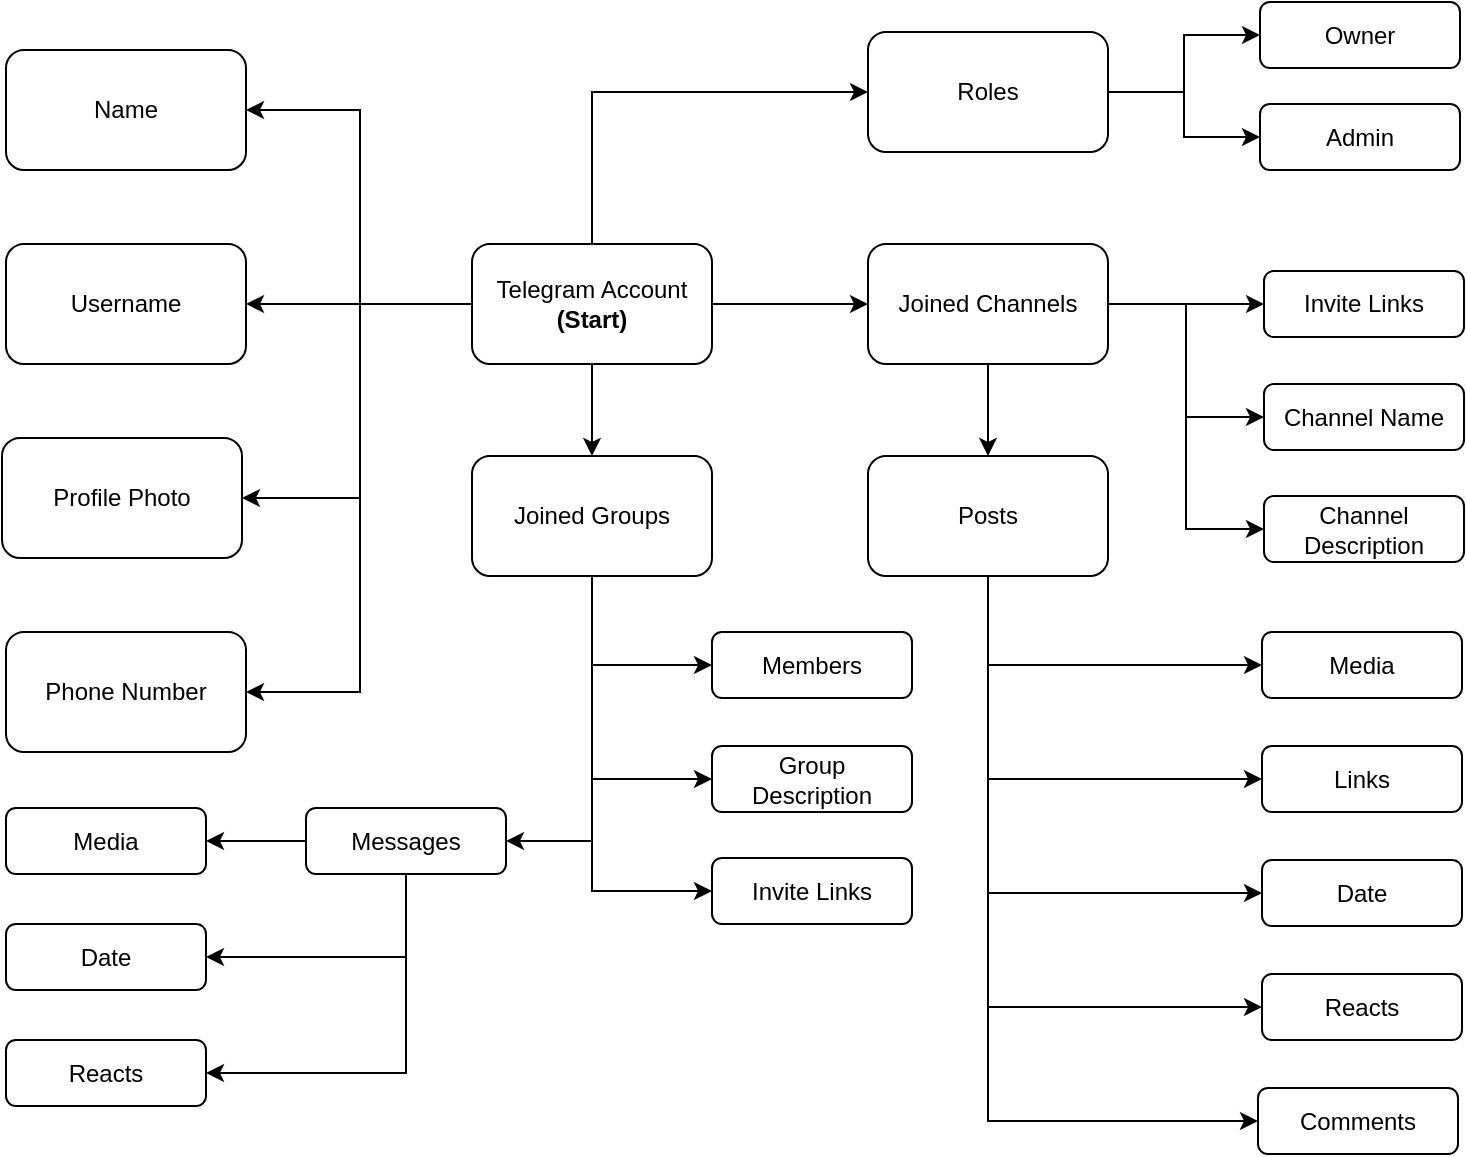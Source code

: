 <mxfile version="13.7.9" type="device"><diagram id="XUU5VL22IYNGYIoxujYk" name="Pagina-1"><mxGraphModel dx="1106" dy="852" grid="0" gridSize="10" guides="1" tooltips="1" connect="1" arrows="1" fold="1" page="0" pageScale="1" pageWidth="583" pageHeight="827" math="0" shadow="0"><root><mxCell id="0"/><mxCell id="1" parent="0"/><mxCell id="AcaXHM4KbDl-f1HCnJWp-23" style="edgeStyle=orthogonalEdgeStyle;rounded=0;orthogonalLoop=1;jettySize=auto;html=1;exitX=0;exitY=0.5;exitDx=0;exitDy=0;entryX=1;entryY=0.5;entryDx=0;entryDy=0;" parent="1" source="AcaXHM4KbDl-f1HCnJWp-1" target="AcaXHM4KbDl-f1HCnJWp-4" edge="1"><mxGeometry relative="1" as="geometry"><Array as="points"><mxPoint x="220" y="267"/><mxPoint x="220" y="170"/></Array></mxGeometry></mxCell><mxCell id="AcaXHM4KbDl-f1HCnJWp-24" style="edgeStyle=orthogonalEdgeStyle;rounded=0;orthogonalLoop=1;jettySize=auto;html=1;exitX=0;exitY=0.5;exitDx=0;exitDy=0;entryX=1;entryY=0.5;entryDx=0;entryDy=0;" parent="1" source="AcaXHM4KbDl-f1HCnJWp-1" target="AcaXHM4KbDl-f1HCnJWp-2" edge="1"><mxGeometry relative="1" as="geometry"/></mxCell><mxCell id="AcaXHM4KbDl-f1HCnJWp-25" style="edgeStyle=orthogonalEdgeStyle;rounded=0;orthogonalLoop=1;jettySize=auto;html=1;exitX=0;exitY=0.5;exitDx=0;exitDy=0;entryX=1;entryY=0.5;entryDx=0;entryDy=0;" parent="1" source="AcaXHM4KbDl-f1HCnJWp-1" target="AcaXHM4KbDl-f1HCnJWp-6" edge="1"><mxGeometry relative="1" as="geometry"><Array as="points"><mxPoint x="220" y="267"/><mxPoint x="220" y="364"/></Array></mxGeometry></mxCell><mxCell id="AcaXHM4KbDl-f1HCnJWp-26" style="edgeStyle=orthogonalEdgeStyle;rounded=0;orthogonalLoop=1;jettySize=auto;html=1;exitX=0;exitY=0.5;exitDx=0;exitDy=0;entryX=1;entryY=0.5;entryDx=0;entryDy=0;" parent="1" source="AcaXHM4KbDl-f1HCnJWp-1" target="AcaXHM4KbDl-f1HCnJWp-5" edge="1"><mxGeometry relative="1" as="geometry"><Array as="points"><mxPoint x="220" y="267"/><mxPoint x="220" y="461"/></Array></mxGeometry></mxCell><mxCell id="AcaXHM4KbDl-f1HCnJWp-27" style="edgeStyle=orthogonalEdgeStyle;rounded=0;orthogonalLoop=1;jettySize=auto;html=1;exitX=1;exitY=0.5;exitDx=0;exitDy=0;entryX=0;entryY=0.5;entryDx=0;entryDy=0;" parent="1" source="AcaXHM4KbDl-f1HCnJWp-1" target="AcaXHM4KbDl-f1HCnJWp-7" edge="1"><mxGeometry relative="1" as="geometry"/></mxCell><mxCell id="AcaXHM4KbDl-f1HCnJWp-46" style="edgeStyle=orthogonalEdgeStyle;rounded=0;orthogonalLoop=1;jettySize=auto;html=1;exitX=0.5;exitY=1;exitDx=0;exitDy=0;entryX=0.5;entryY=0;entryDx=0;entryDy=0;" parent="1" source="AcaXHM4KbDl-f1HCnJWp-1" target="AcaXHM4KbDl-f1HCnJWp-45" edge="1"><mxGeometry relative="1" as="geometry"/></mxCell><mxCell id="m4LenR9HKxINXewSBg9J-15" style="edgeStyle=orthogonalEdgeStyle;rounded=0;orthogonalLoop=1;jettySize=auto;html=1;exitX=0.5;exitY=0;exitDx=0;exitDy=0;entryX=0;entryY=0.5;entryDx=0;entryDy=0;" parent="1" source="AcaXHM4KbDl-f1HCnJWp-1" target="AcaXHM4KbDl-f1HCnJWp-8" edge="1"><mxGeometry relative="1" as="geometry"/></mxCell><mxCell id="AcaXHM4KbDl-f1HCnJWp-1" value="Telegram Account&lt;br&gt;&lt;b&gt;(Start)&lt;/b&gt;" style="rounded=1;whiteSpace=wrap;html=1;" parent="1" vertex="1"><mxGeometry x="276" y="237" width="120" height="60" as="geometry"/></mxCell><mxCell id="AcaXHM4KbDl-f1HCnJWp-2" value="Username" style="rounded=1;whiteSpace=wrap;html=1;" parent="1" vertex="1"><mxGeometry x="43" y="237" width="120" height="60" as="geometry"/></mxCell><mxCell id="AcaXHM4KbDl-f1HCnJWp-4" value="Name" style="rounded=1;whiteSpace=wrap;html=1;" parent="1" vertex="1"><mxGeometry x="43" y="140" width="120" height="60" as="geometry"/></mxCell><mxCell id="AcaXHM4KbDl-f1HCnJWp-5" value="Phone Number" style="rounded=1;whiteSpace=wrap;html=1;" parent="1" vertex="1"><mxGeometry x="43" y="431" width="120" height="60" as="geometry"/></mxCell><mxCell id="AcaXHM4KbDl-f1HCnJWp-6" value="Profile Photo" style="rounded=1;whiteSpace=wrap;html=1;" parent="1" vertex="1"><mxGeometry x="41" y="334" width="120" height="60" as="geometry"/></mxCell><mxCell id="AcaXHM4KbDl-f1HCnJWp-20" style="edgeStyle=orthogonalEdgeStyle;rounded=0;orthogonalLoop=1;jettySize=auto;html=1;exitX=1;exitY=0.5;exitDx=0;exitDy=0;" parent="1" source="AcaXHM4KbDl-f1HCnJWp-7" target="AcaXHM4KbDl-f1HCnJWp-19" edge="1"><mxGeometry relative="1" as="geometry"/></mxCell><mxCell id="AcaXHM4KbDl-f1HCnJWp-30" style="edgeStyle=orthogonalEdgeStyle;rounded=0;orthogonalLoop=1;jettySize=auto;html=1;exitX=1;exitY=0.5;exitDx=0;exitDy=0;entryX=0;entryY=0.5;entryDx=0;entryDy=0;" parent="1" source="AcaXHM4KbDl-f1HCnJWp-7" target="AcaXHM4KbDl-f1HCnJWp-22" edge="1"><mxGeometry relative="1" as="geometry"/></mxCell><mxCell id="AcaXHM4KbDl-f1HCnJWp-32" style="edgeStyle=orthogonalEdgeStyle;rounded=0;orthogonalLoop=1;jettySize=auto;html=1;exitX=1;exitY=0.5;exitDx=0;exitDy=0;entryX=0;entryY=0.5;entryDx=0;entryDy=0;" parent="1" source="AcaXHM4KbDl-f1HCnJWp-7" target="AcaXHM4KbDl-f1HCnJWp-31" edge="1"><mxGeometry relative="1" as="geometry"/></mxCell><mxCell id="AcaXHM4KbDl-f1HCnJWp-35" style="edgeStyle=orthogonalEdgeStyle;rounded=0;orthogonalLoop=1;jettySize=auto;html=1;exitX=0.5;exitY=1;exitDx=0;exitDy=0;entryX=0.5;entryY=0;entryDx=0;entryDy=0;" parent="1" source="AcaXHM4KbDl-f1HCnJWp-7" target="AcaXHM4KbDl-f1HCnJWp-34" edge="1"><mxGeometry relative="1" as="geometry"/></mxCell><mxCell id="AcaXHM4KbDl-f1HCnJWp-7" value="Joined Channels" style="rounded=1;whiteSpace=wrap;html=1;" parent="1" vertex="1"><mxGeometry x="474" y="237" width="120" height="60" as="geometry"/></mxCell><mxCell id="AcaXHM4KbDl-f1HCnJWp-15" style="edgeStyle=orthogonalEdgeStyle;rounded=0;orthogonalLoop=1;jettySize=auto;html=1;exitX=1;exitY=0.5;exitDx=0;exitDy=0;entryX=0;entryY=0.5;entryDx=0;entryDy=0;" parent="1" source="AcaXHM4KbDl-f1HCnJWp-8" target="AcaXHM4KbDl-f1HCnJWp-12" edge="1"><mxGeometry relative="1" as="geometry"/></mxCell><mxCell id="AcaXHM4KbDl-f1HCnJWp-16" style="edgeStyle=orthogonalEdgeStyle;rounded=0;orthogonalLoop=1;jettySize=auto;html=1;exitX=1;exitY=0.5;exitDx=0;exitDy=0;entryX=0;entryY=0.5;entryDx=0;entryDy=0;" parent="1" source="AcaXHM4KbDl-f1HCnJWp-8" target="AcaXHM4KbDl-f1HCnJWp-13" edge="1"><mxGeometry relative="1" as="geometry"/></mxCell><mxCell id="AcaXHM4KbDl-f1HCnJWp-8" value="Roles" style="rounded=1;whiteSpace=wrap;html=1;" parent="1" vertex="1"><mxGeometry x="474" y="131" width="120" height="60" as="geometry"/></mxCell><mxCell id="AcaXHM4KbDl-f1HCnJWp-12" value="Owner" style="rounded=1;whiteSpace=wrap;html=1;" parent="1" vertex="1"><mxGeometry x="670" y="116" width="100" height="33" as="geometry"/></mxCell><mxCell id="AcaXHM4KbDl-f1HCnJWp-13" value="Admin" style="rounded=1;whiteSpace=wrap;html=1;" parent="1" vertex="1"><mxGeometry x="670" y="167" width="100" height="33" as="geometry"/></mxCell><mxCell id="AcaXHM4KbDl-f1HCnJWp-19" value="Invite Links" style="rounded=1;whiteSpace=wrap;html=1;" parent="1" vertex="1"><mxGeometry x="672" y="250.5" width="100" height="33" as="geometry"/></mxCell><mxCell id="AcaXHM4KbDl-f1HCnJWp-22" value="Channel Name" style="rounded=1;whiteSpace=wrap;html=1;" parent="1" vertex="1"><mxGeometry x="672" y="307" width="100" height="33" as="geometry"/></mxCell><mxCell id="AcaXHM4KbDl-f1HCnJWp-31" value="Channel Description" style="rounded=1;whiteSpace=wrap;html=1;" parent="1" vertex="1"><mxGeometry x="672" y="363" width="100" height="33" as="geometry"/></mxCell><mxCell id="AcaXHM4KbDl-f1HCnJWp-39" style="edgeStyle=orthogonalEdgeStyle;rounded=0;orthogonalLoop=1;jettySize=auto;html=1;exitX=0.5;exitY=1;exitDx=0;exitDy=0;entryX=0;entryY=0.5;entryDx=0;entryDy=0;" parent="1" source="AcaXHM4KbDl-f1HCnJWp-34" target="AcaXHM4KbDl-f1HCnJWp-36" edge="1"><mxGeometry relative="1" as="geometry"/></mxCell><mxCell id="AcaXHM4KbDl-f1HCnJWp-40" style="edgeStyle=orthogonalEdgeStyle;rounded=0;orthogonalLoop=1;jettySize=auto;html=1;exitX=0.5;exitY=1;exitDx=0;exitDy=0;entryX=0;entryY=0.5;entryDx=0;entryDy=0;" parent="1" source="AcaXHM4KbDl-f1HCnJWp-34" target="AcaXHM4KbDl-f1HCnJWp-37" edge="1"><mxGeometry relative="1" as="geometry"/></mxCell><mxCell id="AcaXHM4KbDl-f1HCnJWp-41" style="edgeStyle=orthogonalEdgeStyle;rounded=0;orthogonalLoop=1;jettySize=auto;html=1;exitX=0.5;exitY=1;exitDx=0;exitDy=0;entryX=0;entryY=0.5;entryDx=0;entryDy=0;" parent="1" source="AcaXHM4KbDl-f1HCnJWp-34" target="AcaXHM4KbDl-f1HCnJWp-38" edge="1"><mxGeometry relative="1" as="geometry"/></mxCell><mxCell id="AcaXHM4KbDl-f1HCnJWp-43" style="edgeStyle=orthogonalEdgeStyle;rounded=0;orthogonalLoop=1;jettySize=auto;html=1;exitX=0.5;exitY=1;exitDx=0;exitDy=0;entryX=0;entryY=0.5;entryDx=0;entryDy=0;" parent="1" source="AcaXHM4KbDl-f1HCnJWp-34" target="AcaXHM4KbDl-f1HCnJWp-42" edge="1"><mxGeometry relative="1" as="geometry"/></mxCell><mxCell id="m4LenR9HKxINXewSBg9J-7" style="edgeStyle=orthogonalEdgeStyle;rounded=0;orthogonalLoop=1;jettySize=auto;html=1;exitX=0.5;exitY=1;exitDx=0;exitDy=0;entryX=0;entryY=0.5;entryDx=0;entryDy=0;" parent="1" source="AcaXHM4KbDl-f1HCnJWp-34" target="m4LenR9HKxINXewSBg9J-6" edge="1"><mxGeometry relative="1" as="geometry"/></mxCell><mxCell id="AcaXHM4KbDl-f1HCnJWp-34" value="Posts" style="rounded=1;whiteSpace=wrap;html=1;" parent="1" vertex="1"><mxGeometry x="474" y="343" width="120" height="60" as="geometry"/></mxCell><mxCell id="AcaXHM4KbDl-f1HCnJWp-36" value="Media" style="rounded=1;whiteSpace=wrap;html=1;" parent="1" vertex="1"><mxGeometry x="671" y="431" width="100" height="33" as="geometry"/></mxCell><mxCell id="AcaXHM4KbDl-f1HCnJWp-37" value="Links" style="rounded=1;whiteSpace=wrap;html=1;" parent="1" vertex="1"><mxGeometry x="671" y="488" width="100" height="33" as="geometry"/></mxCell><mxCell id="AcaXHM4KbDl-f1HCnJWp-38" value="Date" style="rounded=1;whiteSpace=wrap;html=1;" parent="1" vertex="1"><mxGeometry x="671" y="545" width="100" height="33" as="geometry"/></mxCell><mxCell id="AcaXHM4KbDl-f1HCnJWp-42" value="Reacts" style="rounded=1;whiteSpace=wrap;html=1;" parent="1" vertex="1"><mxGeometry x="671" y="602" width="100" height="33" as="geometry"/></mxCell><mxCell id="AcaXHM4KbDl-f1HCnJWp-52" style="edgeStyle=orthogonalEdgeStyle;rounded=0;orthogonalLoop=1;jettySize=auto;html=1;exitX=0.5;exitY=1;exitDx=0;exitDy=0;entryX=0;entryY=0.5;entryDx=0;entryDy=0;" parent="1" source="AcaXHM4KbDl-f1HCnJWp-45" target="AcaXHM4KbDl-f1HCnJWp-48" edge="1"><mxGeometry relative="1" as="geometry"/></mxCell><mxCell id="AcaXHM4KbDl-f1HCnJWp-53" style="edgeStyle=orthogonalEdgeStyle;rounded=0;orthogonalLoop=1;jettySize=auto;html=1;exitX=0.5;exitY=1;exitDx=0;exitDy=0;entryX=0;entryY=0.5;entryDx=0;entryDy=0;" parent="1" source="AcaXHM4KbDl-f1HCnJWp-45" target="AcaXHM4KbDl-f1HCnJWp-49" edge="1"><mxGeometry relative="1" as="geometry"/></mxCell><mxCell id="m4LenR9HKxINXewSBg9J-2" style="edgeStyle=orthogonalEdgeStyle;rounded=0;orthogonalLoop=1;jettySize=auto;html=1;exitX=0.5;exitY=1;exitDx=0;exitDy=0;entryX=0;entryY=0.5;entryDx=0;entryDy=0;" parent="1" source="AcaXHM4KbDl-f1HCnJWp-45" target="m4LenR9HKxINXewSBg9J-1" edge="1"><mxGeometry relative="1" as="geometry"/></mxCell><mxCell id="m4LenR9HKxINXewSBg9J-8" style="edgeStyle=orthogonalEdgeStyle;rounded=0;orthogonalLoop=1;jettySize=auto;html=1;exitX=0.5;exitY=1;exitDx=0;exitDy=0;entryX=1;entryY=0.5;entryDx=0;entryDy=0;" parent="1" source="AcaXHM4KbDl-f1HCnJWp-45" target="AcaXHM4KbDl-f1HCnJWp-47" edge="1"><mxGeometry relative="1" as="geometry"/></mxCell><mxCell id="AcaXHM4KbDl-f1HCnJWp-45" value="Joined Groups" style="rounded=1;whiteSpace=wrap;html=1;" parent="1" vertex="1"><mxGeometry x="276" y="343" width="120" height="60" as="geometry"/></mxCell><mxCell id="m4LenR9HKxINXewSBg9J-12" style="edgeStyle=orthogonalEdgeStyle;rounded=0;orthogonalLoop=1;jettySize=auto;html=1;exitX=0;exitY=0.5;exitDx=0;exitDy=0;entryX=1;entryY=0.5;entryDx=0;entryDy=0;" parent="1" source="AcaXHM4KbDl-f1HCnJWp-47" target="m4LenR9HKxINXewSBg9J-9" edge="1"><mxGeometry relative="1" as="geometry"/></mxCell><mxCell id="m4LenR9HKxINXewSBg9J-13" style="edgeStyle=orthogonalEdgeStyle;rounded=0;orthogonalLoop=1;jettySize=auto;html=1;exitX=0.5;exitY=1;exitDx=0;exitDy=0;entryX=1;entryY=0.5;entryDx=0;entryDy=0;" parent="1" source="AcaXHM4KbDl-f1HCnJWp-47" target="m4LenR9HKxINXewSBg9J-10" edge="1"><mxGeometry relative="1" as="geometry"/></mxCell><mxCell id="m4LenR9HKxINXewSBg9J-14" style="edgeStyle=orthogonalEdgeStyle;rounded=0;orthogonalLoop=1;jettySize=auto;html=1;exitX=0.5;exitY=1;exitDx=0;exitDy=0;entryX=1;entryY=0.5;entryDx=0;entryDy=0;" parent="1" source="AcaXHM4KbDl-f1HCnJWp-47" target="m4LenR9HKxINXewSBg9J-11" edge="1"><mxGeometry relative="1" as="geometry"/></mxCell><mxCell id="AcaXHM4KbDl-f1HCnJWp-47" value="Messages" style="rounded=1;whiteSpace=wrap;html=1;" parent="1" vertex="1"><mxGeometry x="193" y="519" width="100" height="33" as="geometry"/></mxCell><mxCell id="AcaXHM4KbDl-f1HCnJWp-48" value="Members" style="rounded=1;whiteSpace=wrap;html=1;" parent="1" vertex="1"><mxGeometry x="396" y="431" width="100" height="33" as="geometry"/></mxCell><mxCell id="AcaXHM4KbDl-f1HCnJWp-49" value="Group&lt;br&gt;Description" style="rounded=1;whiteSpace=wrap;html=1;" parent="1" vertex="1"><mxGeometry x="396" y="488" width="100" height="33" as="geometry"/></mxCell><mxCell id="m4LenR9HKxINXewSBg9J-1" value="Invite Links" style="rounded=1;whiteSpace=wrap;html=1;" parent="1" vertex="1"><mxGeometry x="396" y="544" width="100" height="33" as="geometry"/></mxCell><mxCell id="m4LenR9HKxINXewSBg9J-6" value="Comments" style="rounded=1;whiteSpace=wrap;html=1;" parent="1" vertex="1"><mxGeometry x="669" y="659" width="100" height="33" as="geometry"/></mxCell><mxCell id="m4LenR9HKxINXewSBg9J-9" value="Media" style="rounded=1;whiteSpace=wrap;html=1;" parent="1" vertex="1"><mxGeometry x="43" y="519" width="100" height="33" as="geometry"/></mxCell><mxCell id="m4LenR9HKxINXewSBg9J-10" value="Date" style="rounded=1;whiteSpace=wrap;html=1;" parent="1" vertex="1"><mxGeometry x="43" y="577" width="100" height="33" as="geometry"/></mxCell><mxCell id="m4LenR9HKxINXewSBg9J-11" value="Reacts" style="rounded=1;whiteSpace=wrap;html=1;" parent="1" vertex="1"><mxGeometry x="43" y="635" width="100" height="33" as="geometry"/></mxCell></root></mxGraphModel></diagram></mxfile>